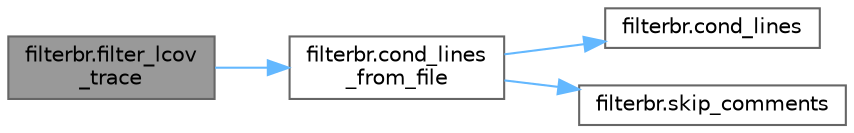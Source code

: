 digraph "filterbr.filter_lcov_trace"
{
 // LATEX_PDF_SIZE
  bgcolor="transparent";
  edge [fontname=Helvetica,fontsize=10,labelfontname=Helvetica,labelfontsize=10];
  node [fontname=Helvetica,fontsize=10,shape=box,height=0.2,width=0.4];
  rankdir="LR";
  Node1 [id="Node000001",label="filterbr.filter_lcov\l_trace",height=0.2,width=0.4,color="gray40", fillcolor="grey60", style="filled", fontcolor="black",tooltip=" "];
  Node1 -> Node2 [id="edge1_Node000001_Node000002",color="steelblue1",style="solid",tooltip=" "];
  Node2 [id="Node000002",label="filterbr.cond_lines\l_from_file",height=0.2,width=0.4,color="grey40", fillcolor="white", style="filled",URL="$namespacefilterbr.html#aac4fe55e3348eccd24be4aa5fe5eb61f",tooltip=" "];
  Node2 -> Node3 [id="edge2_Node000002_Node000003",color="steelblue1",style="solid",tooltip=" "];
  Node3 [id="Node000003",label="filterbr.cond_lines",height=0.2,width=0.4,color="grey40", fillcolor="white", style="filled",URL="$namespacefilterbr.html#a4db2c10890511164c92dce26abea7a7f",tooltip=" "];
  Node2 -> Node4 [id="edge3_Node000002_Node000004",color="steelblue1",style="solid",tooltip=" "];
  Node4 [id="Node000004",label="filterbr.skip_comments",height=0.2,width=0.4,color="grey40", fillcolor="white", style="filled",URL="$namespacefilterbr.html#a68b7a641ae051ec0c2abe2e82d110941",tooltip=" "];
}
